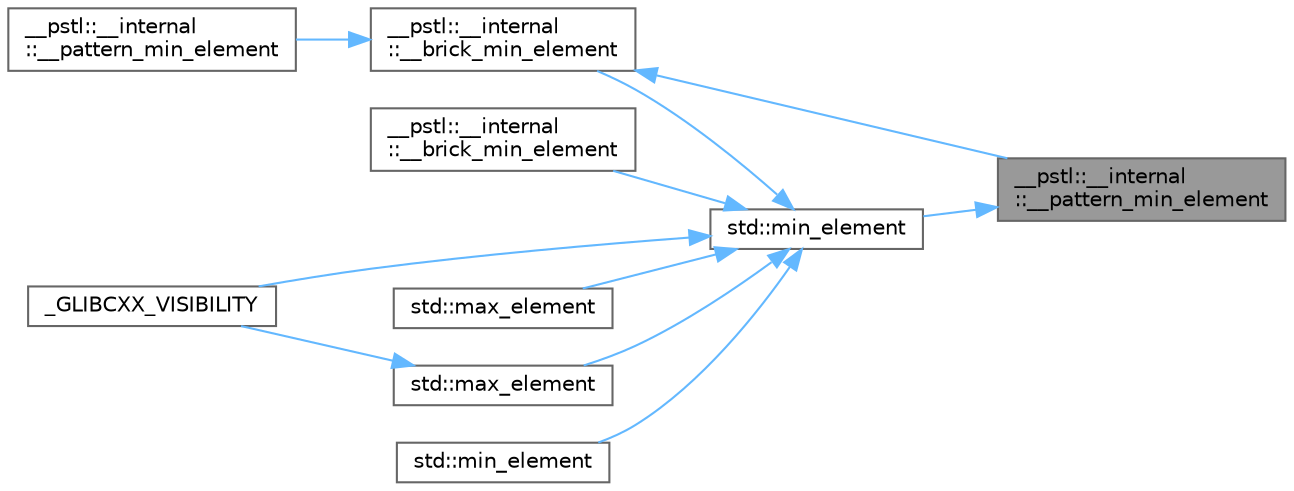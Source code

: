 digraph "__pstl::__internal::__pattern_min_element"
{
 // LATEX_PDF_SIZE
  bgcolor="transparent";
  edge [fontname=Helvetica,fontsize=10,labelfontname=Helvetica,labelfontsize=10];
  node [fontname=Helvetica,fontsize=10,shape=box,height=0.2,width=0.4];
  rankdir="RL";
  Node1 [id="Node000001",label="__pstl::__internal\l::__pattern_min_element",height=0.2,width=0.4,color="gray40", fillcolor="grey60", style="filled", fontcolor="black",tooltip=" "];
  Node1 -> Node2 [id="edge1_Node000001_Node000002",dir="back",color="steelblue1",style="solid",tooltip=" "];
  Node2 [id="Node000002",label="std::min_element",height=0.2,width=0.4,color="grey40", fillcolor="white", style="filled",URL="$namespacestd.html#af1620d34bc7426f2bafc5a3b1849588e",tooltip=" "];
  Node2 -> Node3 [id="edge2_Node000002_Node000003",dir="back",color="steelblue1",style="solid",tooltip=" "];
  Node3 [id="Node000003",label="__pstl::__internal\l::__brick_min_element",height=0.2,width=0.4,color="grey40", fillcolor="white", style="filled",URL="$namespace____pstl_1_1____internal.html#a5911eb58c7d91507828d829ae22f5a33",tooltip=" "];
  Node3 -> Node1 [id="edge3_Node000003_Node000001",dir="back",color="steelblue1",style="solid",tooltip=" "];
  Node3 -> Node4 [id="edge4_Node000003_Node000004",dir="back",color="steelblue1",style="solid",tooltip=" "];
  Node4 [id="Node000004",label="__pstl::__internal\l::__pattern_min_element",height=0.2,width=0.4,color="grey40", fillcolor="white", style="filled",URL="$namespace____pstl_1_1____internal.html#a68e4819c62973487b53a5fd4c2bfb6e2",tooltip=" "];
  Node2 -> Node5 [id="edge5_Node000002_Node000005",dir="back",color="steelblue1",style="solid",tooltip=" "];
  Node5 [id="Node000005",label="__pstl::__internal\l::__brick_min_element",height=0.2,width=0.4,color="grey40", fillcolor="white", style="filled",URL="$namespace____pstl_1_1____internal.html#ae85230afa98e8cc1e1d28e4ba68f3265",tooltip=" "];
  Node2 -> Node6 [id="edge6_Node000002_Node000006",dir="back",color="steelblue1",style="solid",tooltip=" "];
  Node6 [id="Node000006",label="_GLIBCXX_VISIBILITY",height=0.2,width=0.4,color="grey40", fillcolor="white", style="filled",URL="$_classes_2lib_2include_2c_09_09_2parallel_2algorithmfwd_8h.html#a544d74b2d5d0dd2197f5fd6f02691de0",tooltip=" "];
  Node2 -> Node7 [id="edge7_Node000002_Node000007",dir="back",color="steelblue1",style="solid",tooltip=" "];
  Node7 [id="Node000007",label="std::max_element",height=0.2,width=0.4,color="grey40", fillcolor="white", style="filled",URL="$namespacestd.html#a27269a7197d5ade0591a77cc101ed485",tooltip=" "];
  Node2 -> Node8 [id="edge8_Node000002_Node000008",dir="back",color="steelblue1",style="solid",tooltip=" "];
  Node8 [id="Node000008",label="std::max_element",height=0.2,width=0.4,color="grey40", fillcolor="white", style="filled",URL="$namespacestd.html#aa1e6cdbc0afeb988a4d89d1dab4066d4",tooltip=" "];
  Node8 -> Node6 [id="edge9_Node000008_Node000006",dir="back",color="steelblue1",style="solid",tooltip=" "];
  Node2 -> Node9 [id="edge10_Node000002_Node000009",dir="back",color="steelblue1",style="solid",tooltip=" "];
  Node9 [id="Node000009",label="std::min_element",height=0.2,width=0.4,color="grey40", fillcolor="white", style="filled",URL="$namespacestd.html#af7c25027b854ae83cf508a7299ecab0c",tooltip=" "];
}
